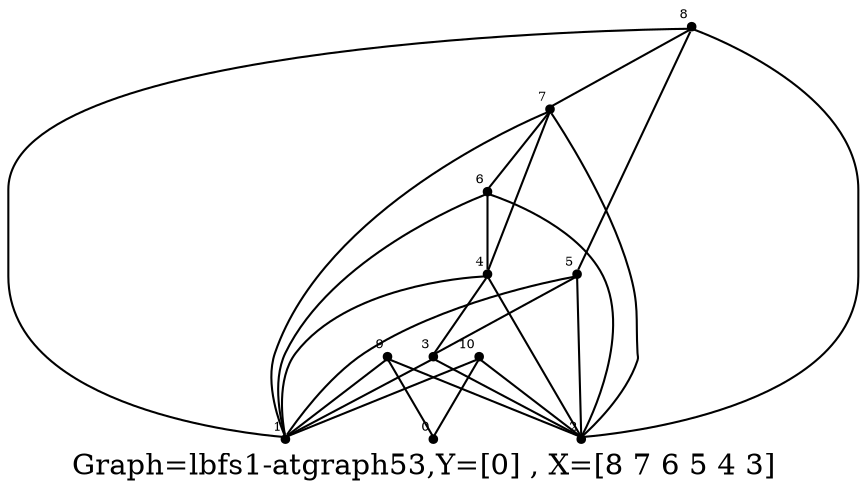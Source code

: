 /* Created by igraph 0.8.0-pre+0200568 */
graph {
  graph [
    label="Graph=lbfs1-atgraph53,Y=[0] , X=[8 7 6 5 4 3]  "
    labelloc=bottom
  ];
  0 [
    pos="3.000000,2.000000!"
    shape=point
    fontsize=6
    xlabel=0
  ];
  1 [
    pos="0.900000,3.000000!"
    shape=point
    fontsize=6
    xlabel=1
  ];
  2 [
    pos="1.000000,2.000000!"
    shape=point
    fontsize=6
    xlabel=2
  ];
  3 [
    pos="-0.100000,5.000000!"
    shape=point
    fontsize=6
    xlabel=3
  ];
  4 [
    pos="0.000000,4.000000!"
    shape=point
    fontsize=6
    xlabel=4
  ];
  5 [
    pos="-0.100000,3.000000!"
    shape=point
    fontsize=6
    xlabel=5
  ];
  6 [
    pos="0.000000,2.000000!"
    shape=point
    fontsize=6
    xlabel=6
  ];
  7 [
    pos="-0.100000,1.000000!"
    shape=point
    fontsize=6
    xlabel=7
  ];
  8 [
    pos="0.000000,0.000000!"
    shape=point
    fontsize=6
    xlabel=8
  ];
  9 [
    pos="1.900000,3.000000!"
    shape=point
    fontsize=6
    xlabel=9
  ];
  10 [
    pos="2.000000,2.000000!"
    shape=point
    fontsize=6
    xlabel=10
  ];

  9 -- 0;
  10 -- 0;
  9 -- 1;
  9 -- 2;
  10 -- 1;
  10 -- 2;
  3 -- 1;
  4 -- 1;
  5 -- 1;
  6 -- 1;
  7 -- 1;
  8 -- 1;
  3 -- 2;
  4 -- 2;
  5 -- 2;
  6 -- 2;
  7 -- 2;
  8 -- 2;
  4 -- 3;
  5 -- 3;
  6 -- 4;
  7 -- 4;
  8 -- 5;
  7 -- 6;
  8 -- 7;
}
